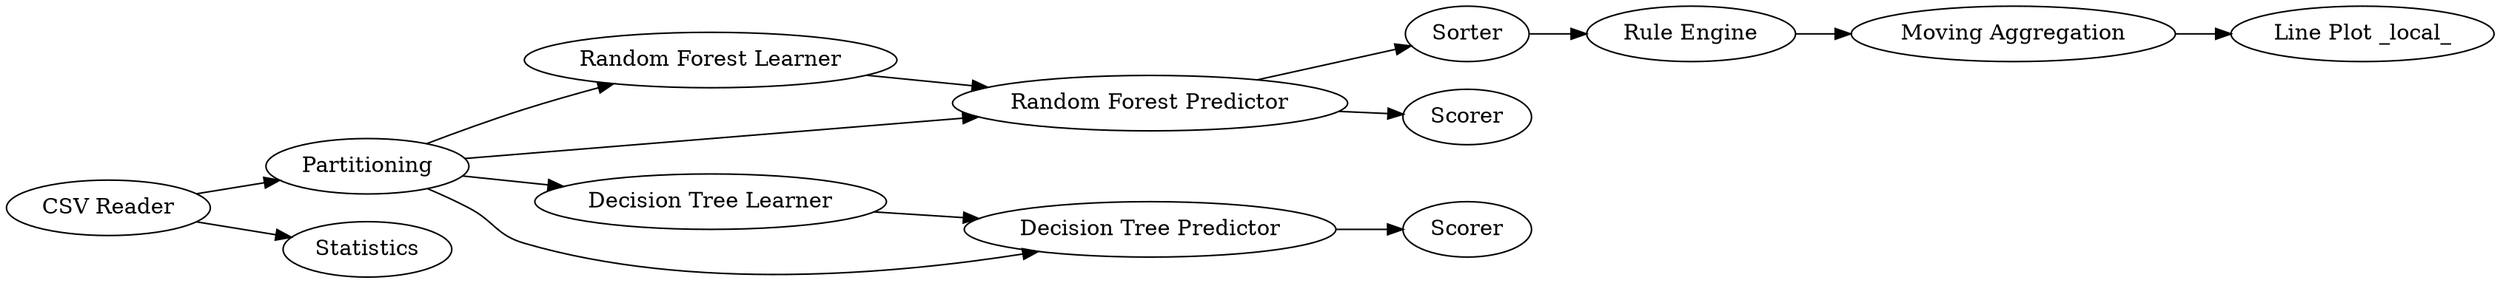 digraph {
	"6244265266119818259_6" [label="Random Forest Learner"]
	"6244265266119818259_2" [label=Partitioning]
	"6244265266119818259_13" [label=Statistics]
	"6244265266119818259_1" [label="CSV Reader"]
	"6244265266119818259_3" [label="Decision Tree Learner"]
	"6244265266119818259_9" [label=Sorter]
	"6244265266119818259_10" [label="Rule Engine"]
	"6244265266119818259_11" [label="Moving Aggregation"]
	"6244265266119818259_12" [label="Line Plot _local_"]
	"6244265266119818259_8" [label=Scorer]
	"6244265266119818259_5" [label=Scorer]
	"6244265266119818259_4" [label="Decision Tree Predictor"]
	"6244265266119818259_7" [label="Random Forest Predictor"]
	"6244265266119818259_2" -> "6244265266119818259_7"
	"6244265266119818259_1" -> "6244265266119818259_13"
	"6244265266119818259_2" -> "6244265266119818259_6"
	"6244265266119818259_9" -> "6244265266119818259_10"
	"6244265266119818259_1" -> "6244265266119818259_2"
	"6244265266119818259_7" -> "6244265266119818259_8"
	"6244265266119818259_2" -> "6244265266119818259_4"
	"6244265266119818259_6" -> "6244265266119818259_7"
	"6244265266119818259_3" -> "6244265266119818259_4"
	"6244265266119818259_2" -> "6244265266119818259_3"
	"6244265266119818259_11" -> "6244265266119818259_12"
	"6244265266119818259_4" -> "6244265266119818259_5"
	"6244265266119818259_7" -> "6244265266119818259_9"
	"6244265266119818259_10" -> "6244265266119818259_11"
	rankdir=LR
}

